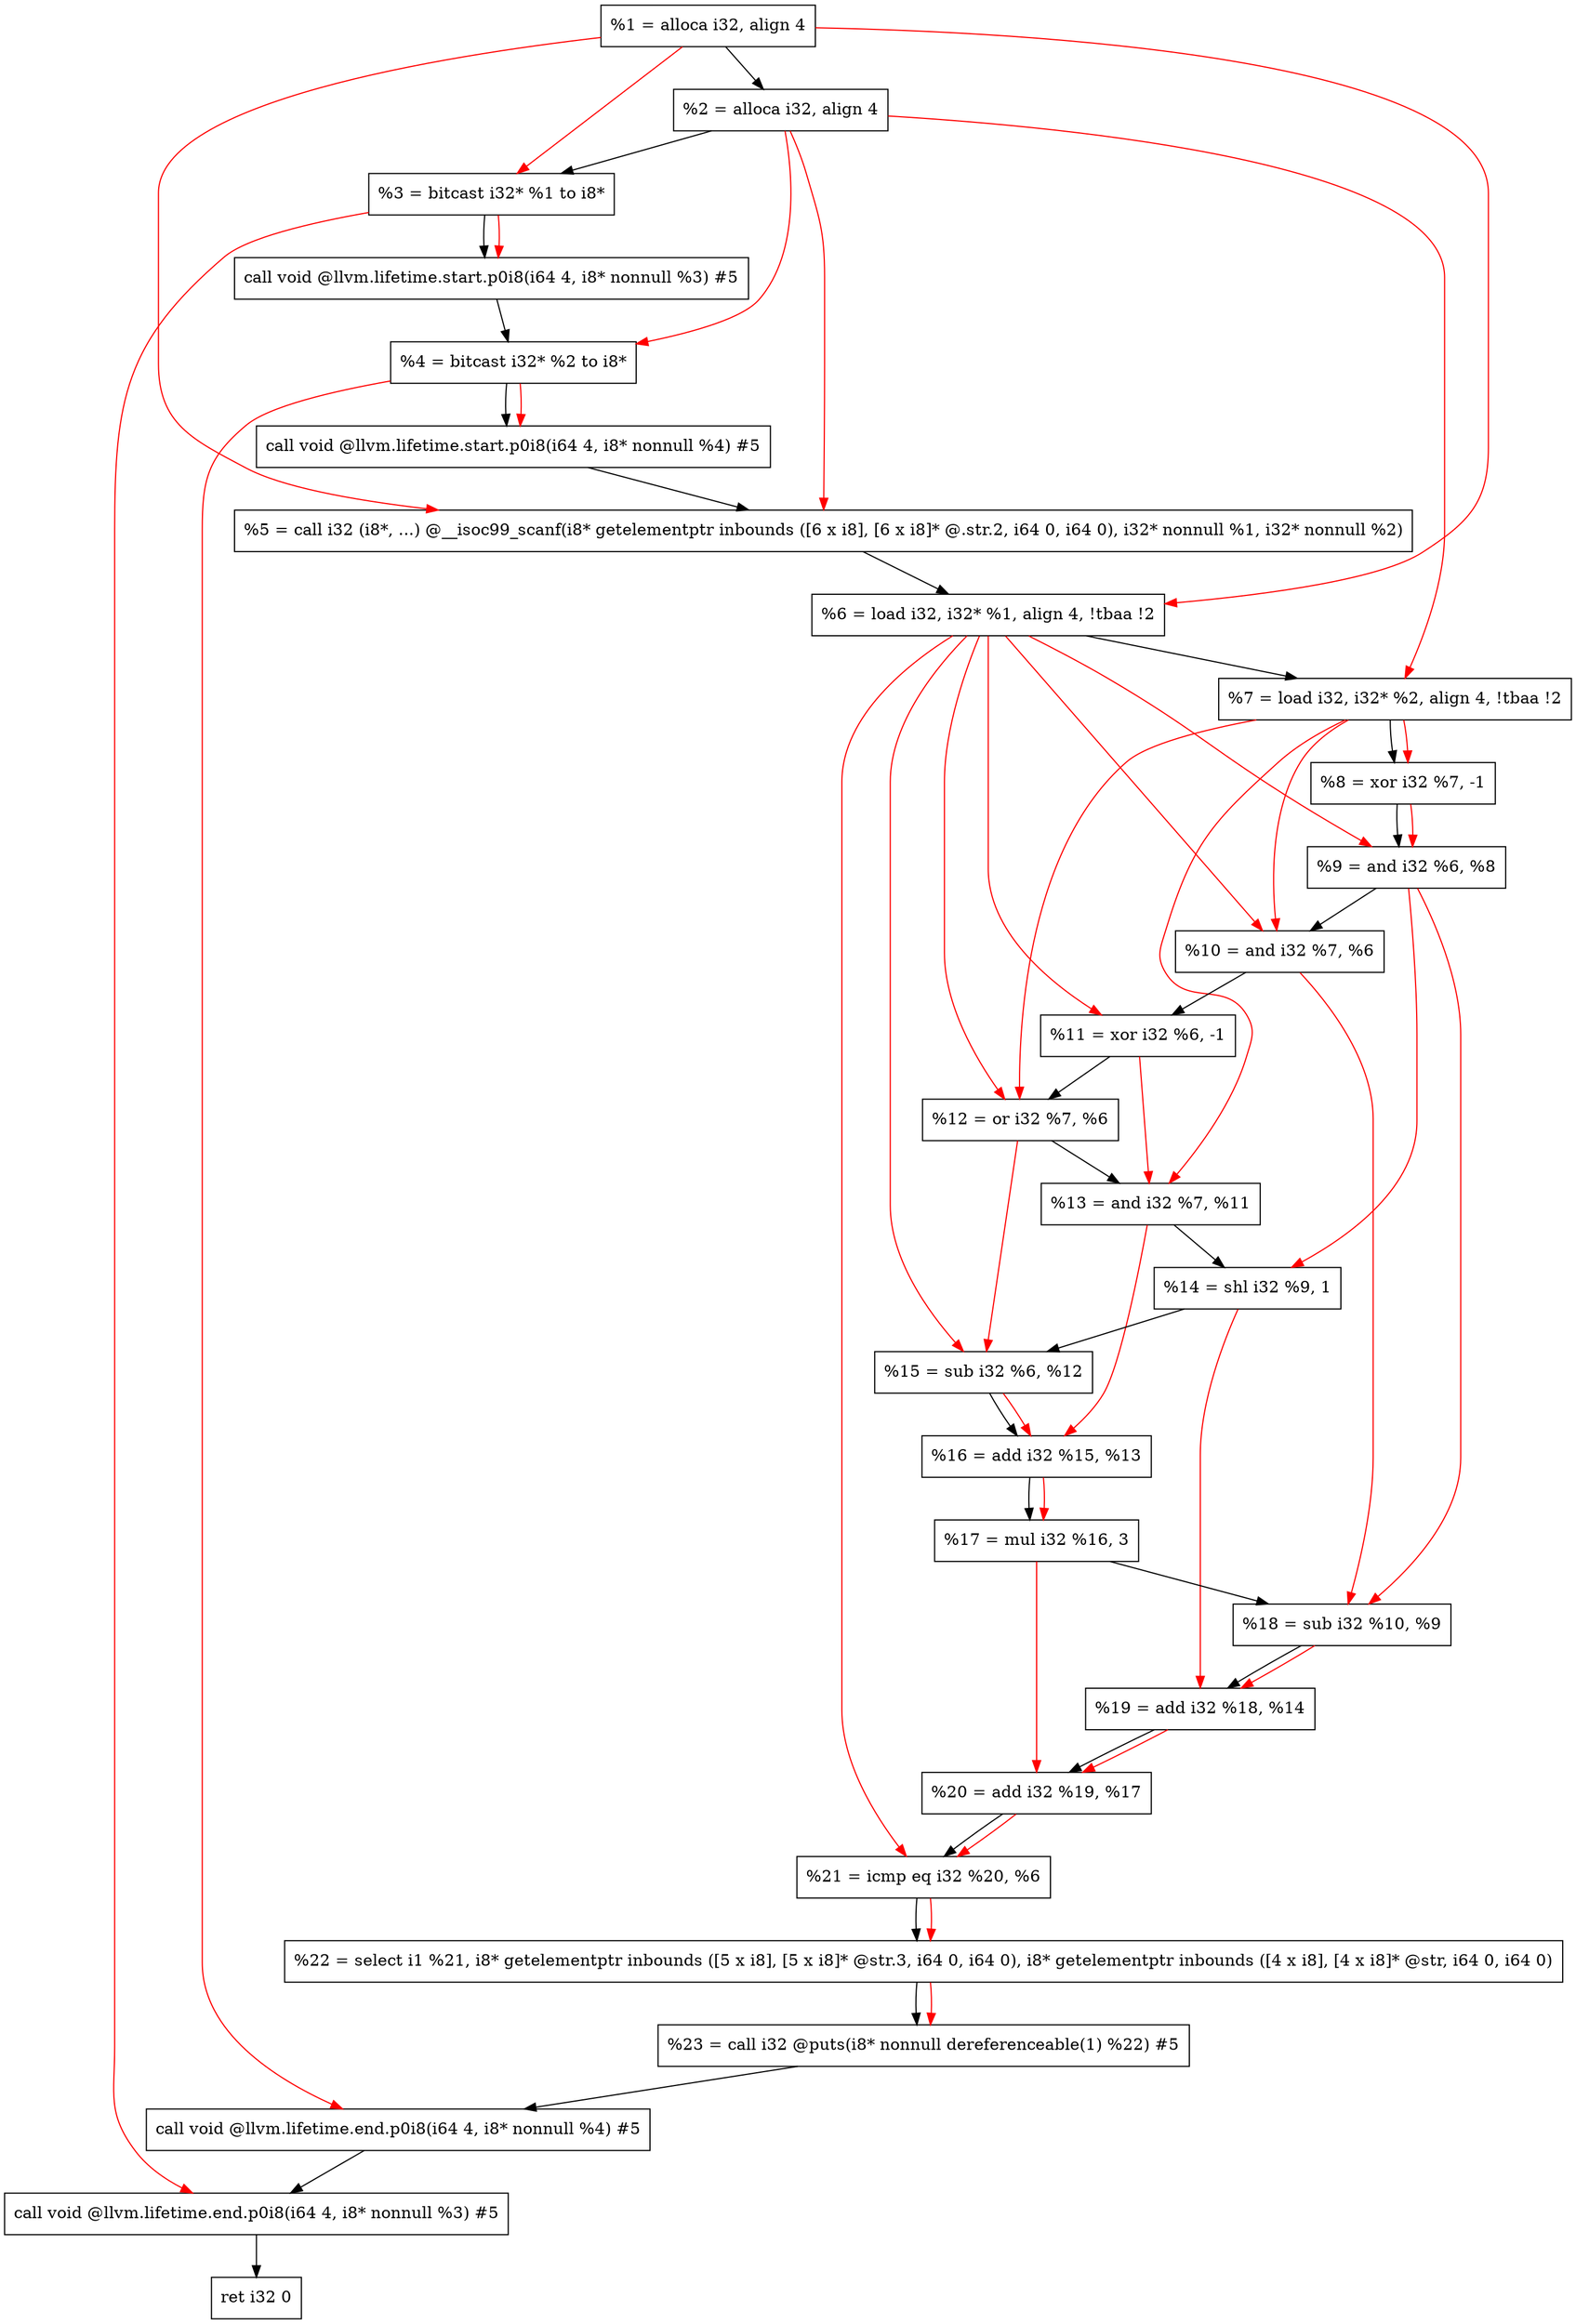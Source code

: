 digraph "DFG for'main' function" {
	Node0x1e0a688[shape=record, label="  %1 = alloca i32, align 4"];
	Node0x1e0a708[shape=record, label="  %2 = alloca i32, align 4"];
	Node0x1e0a798[shape=record, label="  %3 = bitcast i32* %1 to i8*"];
	Node0x1e0abf8[shape=record, label="  call void @llvm.lifetime.start.p0i8(i64 4, i8* nonnull %3) #5"];
	Node0x1e0acd8[shape=record, label="  %4 = bitcast i32* %2 to i8*"];
	Node0x1e0adf8[shape=record, label="  call void @llvm.lifetime.start.p0i8(i64 4, i8* nonnull %4) #5"];
	Node0x1e0b030[shape=record, label="  %5 = call i32 (i8*, ...) @__isoc99_scanf(i8* getelementptr inbounds ([6 x i8], [6 x i8]* @.str.2, i64 0, i64 0), i32* nonnull %1, i32* nonnull %2)"];
	Node0x1e0b0e8[shape=record, label="  %6 = load i32, i32* %1, align 4, !tbaa !2"];
	Node0x1e0c058[shape=record, label="  %7 = load i32, i32* %2, align 4, !tbaa !2"];
	Node0x1e0c6e0[shape=record, label="  %8 = xor i32 %7, -1"];
	Node0x1e0c750[shape=record, label="  %9 = and i32 %6, %8"];
	Node0x1e0c7c0[shape=record, label="  %10 = and i32 %7, %6"];
	Node0x1e0c830[shape=record, label="  %11 = xor i32 %6, -1"];
	Node0x1e0c8a0[shape=record, label="  %12 = or i32 %7, %6"];
	Node0x1e0c910[shape=record, label="  %13 = and i32 %7, %11"];
	Node0x1e0c980[shape=record, label="  %14 = shl i32 %9, 1"];
	Node0x1e0c9f0[shape=record, label="  %15 = sub i32 %6, %12"];
	Node0x1e0ca60[shape=record, label="  %16 = add i32 %15, %13"];
	Node0x1e0cad0[shape=record, label="  %17 = mul i32 %16, 3"];
	Node0x1e0cb40[shape=record, label="  %18 = sub i32 %10, %9"];
	Node0x1e0cbb0[shape=record, label="  %19 = add i32 %18, %14"];
	Node0x1e0cc20[shape=record, label="  %20 = add i32 %19, %17"];
	Node0x1e0cc90[shape=record, label="  %21 = icmp eq i32 %20, %6"];
	Node0x1dab9d8[shape=record, label="  %22 = select i1 %21, i8* getelementptr inbounds ([5 x i8], [5 x i8]* @str.3, i64 0, i64 0), i8* getelementptr inbounds ([4 x i8], [4 x i8]* @str, i64 0, i64 0)"];
	Node0x1e0cd20[shape=record, label="  %23 = call i32 @puts(i8* nonnull dereferenceable(1) %22) #5"];
	Node0x1e0cf78[shape=record, label="  call void @llvm.lifetime.end.p0i8(i64 4, i8* nonnull %4) #5"];
	Node0x1e0d0d8[shape=record, label="  call void @llvm.lifetime.end.p0i8(i64 4, i8* nonnull %3) #5"];
	Node0x1e0d198[shape=record, label="  ret i32 0"];
	Node0x1e0a688 -> Node0x1e0a708;
	Node0x1e0a708 -> Node0x1e0a798;
	Node0x1e0a798 -> Node0x1e0abf8;
	Node0x1e0abf8 -> Node0x1e0acd8;
	Node0x1e0acd8 -> Node0x1e0adf8;
	Node0x1e0adf8 -> Node0x1e0b030;
	Node0x1e0b030 -> Node0x1e0b0e8;
	Node0x1e0b0e8 -> Node0x1e0c058;
	Node0x1e0c058 -> Node0x1e0c6e0;
	Node0x1e0c6e0 -> Node0x1e0c750;
	Node0x1e0c750 -> Node0x1e0c7c0;
	Node0x1e0c7c0 -> Node0x1e0c830;
	Node0x1e0c830 -> Node0x1e0c8a0;
	Node0x1e0c8a0 -> Node0x1e0c910;
	Node0x1e0c910 -> Node0x1e0c980;
	Node0x1e0c980 -> Node0x1e0c9f0;
	Node0x1e0c9f0 -> Node0x1e0ca60;
	Node0x1e0ca60 -> Node0x1e0cad0;
	Node0x1e0cad0 -> Node0x1e0cb40;
	Node0x1e0cb40 -> Node0x1e0cbb0;
	Node0x1e0cbb0 -> Node0x1e0cc20;
	Node0x1e0cc20 -> Node0x1e0cc90;
	Node0x1e0cc90 -> Node0x1dab9d8;
	Node0x1dab9d8 -> Node0x1e0cd20;
	Node0x1e0cd20 -> Node0x1e0cf78;
	Node0x1e0cf78 -> Node0x1e0d0d8;
	Node0x1e0d0d8 -> Node0x1e0d198;
edge [color=red]
	Node0x1e0a688 -> Node0x1e0a798;
	Node0x1e0a798 -> Node0x1e0abf8;
	Node0x1e0a708 -> Node0x1e0acd8;
	Node0x1e0acd8 -> Node0x1e0adf8;
	Node0x1e0a688 -> Node0x1e0b030;
	Node0x1e0a708 -> Node0x1e0b030;
	Node0x1e0a688 -> Node0x1e0b0e8;
	Node0x1e0a708 -> Node0x1e0c058;
	Node0x1e0c058 -> Node0x1e0c6e0;
	Node0x1e0b0e8 -> Node0x1e0c750;
	Node0x1e0c6e0 -> Node0x1e0c750;
	Node0x1e0c058 -> Node0x1e0c7c0;
	Node0x1e0b0e8 -> Node0x1e0c7c0;
	Node0x1e0b0e8 -> Node0x1e0c830;
	Node0x1e0c058 -> Node0x1e0c8a0;
	Node0x1e0b0e8 -> Node0x1e0c8a0;
	Node0x1e0c058 -> Node0x1e0c910;
	Node0x1e0c830 -> Node0x1e0c910;
	Node0x1e0c750 -> Node0x1e0c980;
	Node0x1e0b0e8 -> Node0x1e0c9f0;
	Node0x1e0c8a0 -> Node0x1e0c9f0;
	Node0x1e0c9f0 -> Node0x1e0ca60;
	Node0x1e0c910 -> Node0x1e0ca60;
	Node0x1e0ca60 -> Node0x1e0cad0;
	Node0x1e0c7c0 -> Node0x1e0cb40;
	Node0x1e0c750 -> Node0x1e0cb40;
	Node0x1e0cb40 -> Node0x1e0cbb0;
	Node0x1e0c980 -> Node0x1e0cbb0;
	Node0x1e0cbb0 -> Node0x1e0cc20;
	Node0x1e0cad0 -> Node0x1e0cc20;
	Node0x1e0cc20 -> Node0x1e0cc90;
	Node0x1e0b0e8 -> Node0x1e0cc90;
	Node0x1e0cc90 -> Node0x1dab9d8;
	Node0x1dab9d8 -> Node0x1e0cd20;
	Node0x1e0acd8 -> Node0x1e0cf78;
	Node0x1e0a798 -> Node0x1e0d0d8;
}
